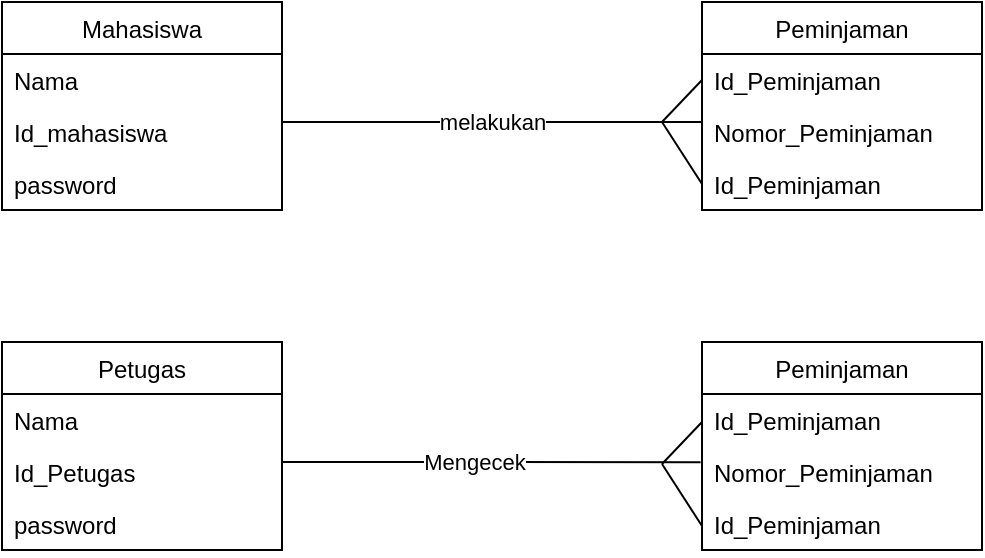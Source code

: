 <mxfile version="14.6.12" type="github">
  <diagram id="C5RBs43oDa-KdzZeNtuy" name="Page-1">
    <mxGraphModel dx="1038" dy="532" grid="1" gridSize="10" guides="1" tooltips="1" connect="1" arrows="1" fold="1" page="1" pageScale="1" pageWidth="827" pageHeight="1169" math="0" shadow="0">
      <root>
        <mxCell id="WIyWlLk6GJQsqaUBKTNV-0" />
        <mxCell id="WIyWlLk6GJQsqaUBKTNV-1" parent="WIyWlLk6GJQsqaUBKTNV-0" />
        <mxCell id="6sU8Lc2EOekbCeg7H3e8-1" value="Mahasiswa" style="swimlane;fontStyle=0;childLayout=stackLayout;horizontal=1;startSize=26;horizontalStack=0;resizeParent=1;resizeParentMax=0;resizeLast=0;collapsible=1;marginBottom=0;" vertex="1" parent="WIyWlLk6GJQsqaUBKTNV-1">
          <mxGeometry x="90" y="70" width="140" height="104" as="geometry" />
        </mxCell>
        <mxCell id="6sU8Lc2EOekbCeg7H3e8-2" value="Nama" style="text;strokeColor=none;fillColor=none;align=left;verticalAlign=top;spacingLeft=4;spacingRight=4;overflow=hidden;rotatable=0;points=[[0,0.5],[1,0.5]];portConstraint=eastwest;" vertex="1" parent="6sU8Lc2EOekbCeg7H3e8-1">
          <mxGeometry y="26" width="140" height="26" as="geometry" />
        </mxCell>
        <mxCell id="6sU8Lc2EOekbCeg7H3e8-3" value="Id_mahasiswa" style="text;strokeColor=none;fillColor=none;align=left;verticalAlign=top;spacingLeft=4;spacingRight=4;overflow=hidden;rotatable=0;points=[[0,0.5],[1,0.5]];portConstraint=eastwest;" vertex="1" parent="6sU8Lc2EOekbCeg7H3e8-1">
          <mxGeometry y="52" width="140" height="26" as="geometry" />
        </mxCell>
        <mxCell id="6sU8Lc2EOekbCeg7H3e8-4" value="password" style="text;strokeColor=none;fillColor=none;align=left;verticalAlign=top;spacingLeft=4;spacingRight=4;overflow=hidden;rotatable=0;points=[[0,0.5],[1,0.5]];portConstraint=eastwest;" vertex="1" parent="6sU8Lc2EOekbCeg7H3e8-1">
          <mxGeometry y="78" width="140" height="26" as="geometry" />
        </mxCell>
        <mxCell id="6sU8Lc2EOekbCeg7H3e8-6" value="Petugas" style="swimlane;fontStyle=0;childLayout=stackLayout;horizontal=1;startSize=26;horizontalStack=0;resizeParent=1;resizeParentMax=0;resizeLast=0;collapsible=1;marginBottom=0;" vertex="1" parent="WIyWlLk6GJQsqaUBKTNV-1">
          <mxGeometry x="90" y="240" width="140" height="104" as="geometry" />
        </mxCell>
        <mxCell id="6sU8Lc2EOekbCeg7H3e8-7" value="Nama" style="text;strokeColor=none;fillColor=none;align=left;verticalAlign=top;spacingLeft=4;spacingRight=4;overflow=hidden;rotatable=0;points=[[0,0.5],[1,0.5]];portConstraint=eastwest;" vertex="1" parent="6sU8Lc2EOekbCeg7H3e8-6">
          <mxGeometry y="26" width="140" height="26" as="geometry" />
        </mxCell>
        <mxCell id="6sU8Lc2EOekbCeg7H3e8-8" value="Id_Petugas" style="text;strokeColor=none;fillColor=none;align=left;verticalAlign=top;spacingLeft=4;spacingRight=4;overflow=hidden;rotatable=0;points=[[0,0.5],[1,0.5]];portConstraint=eastwest;" vertex="1" parent="6sU8Lc2EOekbCeg7H3e8-6">
          <mxGeometry y="52" width="140" height="26" as="geometry" />
        </mxCell>
        <mxCell id="6sU8Lc2EOekbCeg7H3e8-9" value="password" style="text;strokeColor=none;fillColor=none;align=left;verticalAlign=top;spacingLeft=4;spacingRight=4;overflow=hidden;rotatable=0;points=[[0,0.5],[1,0.5]];portConstraint=eastwest;" vertex="1" parent="6sU8Lc2EOekbCeg7H3e8-6">
          <mxGeometry y="78" width="140" height="26" as="geometry" />
        </mxCell>
        <mxCell id="6sU8Lc2EOekbCeg7H3e8-10" value="Peminjaman" style="swimlane;fontStyle=0;childLayout=stackLayout;horizontal=1;startSize=26;horizontalStack=0;resizeParent=1;resizeParentMax=0;resizeLast=0;collapsible=1;marginBottom=0;" vertex="1" parent="WIyWlLk6GJQsqaUBKTNV-1">
          <mxGeometry x="440" y="70" width="140" height="104" as="geometry" />
        </mxCell>
        <mxCell id="6sU8Lc2EOekbCeg7H3e8-11" value="Id_Peminjaman" style="text;strokeColor=none;fillColor=none;align=left;verticalAlign=top;spacingLeft=4;spacingRight=4;overflow=hidden;rotatable=0;points=[[0,0.5],[1,0.5]];portConstraint=eastwest;" vertex="1" parent="6sU8Lc2EOekbCeg7H3e8-10">
          <mxGeometry y="26" width="140" height="26" as="geometry" />
        </mxCell>
        <mxCell id="6sU8Lc2EOekbCeg7H3e8-12" value="Nomor_Peminjaman" style="text;strokeColor=none;fillColor=none;align=left;verticalAlign=top;spacingLeft=4;spacingRight=4;overflow=hidden;rotatable=0;points=[[0,0.5],[1,0.5]];portConstraint=eastwest;" vertex="1" parent="6sU8Lc2EOekbCeg7H3e8-10">
          <mxGeometry y="52" width="140" height="26" as="geometry" />
        </mxCell>
        <mxCell id="6sU8Lc2EOekbCeg7H3e8-13" value="Id_Peminjaman" style="text;strokeColor=none;fillColor=none;align=left;verticalAlign=top;spacingLeft=4;spacingRight=4;overflow=hidden;rotatable=0;points=[[0,0.5],[1,0.5]];portConstraint=eastwest;" vertex="1" parent="6sU8Lc2EOekbCeg7H3e8-10">
          <mxGeometry y="78" width="140" height="26" as="geometry" />
        </mxCell>
        <mxCell id="6sU8Lc2EOekbCeg7H3e8-22" value="melakukan" style="endArrow=none;html=1;entryX=0;entryY=0.308;entryDx=0;entryDy=0;entryPerimeter=0;" edge="1" parent="WIyWlLk6GJQsqaUBKTNV-1" target="6sU8Lc2EOekbCeg7H3e8-12">
          <mxGeometry width="50" height="50" relative="1" as="geometry">
            <mxPoint x="230" y="130" as="sourcePoint" />
            <mxPoint x="280" y="80" as="targetPoint" />
            <Array as="points">
              <mxPoint x="330" y="130" />
            </Array>
          </mxGeometry>
        </mxCell>
        <mxCell id="6sU8Lc2EOekbCeg7H3e8-23" value="" style="endArrow=none;html=1;entryX=0;entryY=0.5;entryDx=0;entryDy=0;" edge="1" parent="WIyWlLk6GJQsqaUBKTNV-1" target="6sU8Lc2EOekbCeg7H3e8-11">
          <mxGeometry width="50" height="50" relative="1" as="geometry">
            <mxPoint x="420" y="130" as="sourcePoint" />
            <mxPoint x="440" y="80" as="targetPoint" />
          </mxGeometry>
        </mxCell>
        <mxCell id="6sU8Lc2EOekbCeg7H3e8-24" value="" style="endArrow=none;html=1;exitX=0;exitY=0.5;exitDx=0;exitDy=0;" edge="1" parent="WIyWlLk6GJQsqaUBKTNV-1" source="6sU8Lc2EOekbCeg7H3e8-13">
          <mxGeometry width="50" height="50" relative="1" as="geometry">
            <mxPoint x="420" y="151" as="sourcePoint" />
            <mxPoint x="420" y="130" as="targetPoint" />
          </mxGeometry>
        </mxCell>
        <mxCell id="6sU8Lc2EOekbCeg7H3e8-25" value="" style="endArrow=none;html=1;entryX=-0.005;entryY=0.311;entryDx=0;entryDy=0;entryPerimeter=0;" edge="1" parent="WIyWlLk6GJQsqaUBKTNV-1" target="6sU8Lc2EOekbCeg7H3e8-28">
          <mxGeometry width="50" height="50" relative="1" as="geometry">
            <mxPoint x="230" y="300" as="sourcePoint" />
            <mxPoint x="420" y="300" as="targetPoint" />
          </mxGeometry>
        </mxCell>
        <mxCell id="6sU8Lc2EOekbCeg7H3e8-32" value="Mengecek" style="edgeLabel;html=1;align=center;verticalAlign=middle;resizable=0;points=[];" vertex="1" connectable="0" parent="6sU8Lc2EOekbCeg7H3e8-25">
          <mxGeometry x="-0.089" relative="1" as="geometry">
            <mxPoint as="offset" />
          </mxGeometry>
        </mxCell>
        <mxCell id="6sU8Lc2EOekbCeg7H3e8-26" value="Peminjaman" style="swimlane;fontStyle=0;childLayout=stackLayout;horizontal=1;startSize=26;horizontalStack=0;resizeParent=1;resizeParentMax=0;resizeLast=0;collapsible=1;marginBottom=0;" vertex="1" parent="WIyWlLk6GJQsqaUBKTNV-1">
          <mxGeometry x="440" y="240" width="140" height="104" as="geometry" />
        </mxCell>
        <mxCell id="6sU8Lc2EOekbCeg7H3e8-27" value="Id_Peminjaman" style="text;strokeColor=none;fillColor=none;align=left;verticalAlign=top;spacingLeft=4;spacingRight=4;overflow=hidden;rotatable=0;points=[[0,0.5],[1,0.5]];portConstraint=eastwest;" vertex="1" parent="6sU8Lc2EOekbCeg7H3e8-26">
          <mxGeometry y="26" width="140" height="26" as="geometry" />
        </mxCell>
        <mxCell id="6sU8Lc2EOekbCeg7H3e8-28" value="Nomor_Peminjaman" style="text;strokeColor=none;fillColor=none;align=left;verticalAlign=top;spacingLeft=4;spacingRight=4;overflow=hidden;rotatable=0;points=[[0,0.5],[1,0.5]];portConstraint=eastwest;" vertex="1" parent="6sU8Lc2EOekbCeg7H3e8-26">
          <mxGeometry y="52" width="140" height="26" as="geometry" />
        </mxCell>
        <mxCell id="6sU8Lc2EOekbCeg7H3e8-29" value="Id_Peminjaman" style="text;strokeColor=none;fillColor=none;align=left;verticalAlign=top;spacingLeft=4;spacingRight=4;overflow=hidden;rotatable=0;points=[[0,0.5],[1,0.5]];portConstraint=eastwest;" vertex="1" parent="6sU8Lc2EOekbCeg7H3e8-26">
          <mxGeometry y="78" width="140" height="26" as="geometry" />
        </mxCell>
        <mxCell id="6sU8Lc2EOekbCeg7H3e8-30" value="" style="endArrow=none;html=1;entryX=0;entryY=0.5;entryDx=0;entryDy=0;" edge="1" parent="WIyWlLk6GJQsqaUBKTNV-1">
          <mxGeometry width="50" height="50" relative="1" as="geometry">
            <mxPoint x="420" y="301" as="sourcePoint" />
            <mxPoint x="440" y="280" as="targetPoint" />
          </mxGeometry>
        </mxCell>
        <mxCell id="6sU8Lc2EOekbCeg7H3e8-31" value="" style="endArrow=none;html=1;exitX=0;exitY=0.5;exitDx=0;exitDy=0;" edge="1" parent="WIyWlLk6GJQsqaUBKTNV-1">
          <mxGeometry width="50" height="50" relative="1" as="geometry">
            <mxPoint x="440" y="332" as="sourcePoint" />
            <mxPoint x="420" y="301" as="targetPoint" />
          </mxGeometry>
        </mxCell>
      </root>
    </mxGraphModel>
  </diagram>
</mxfile>
